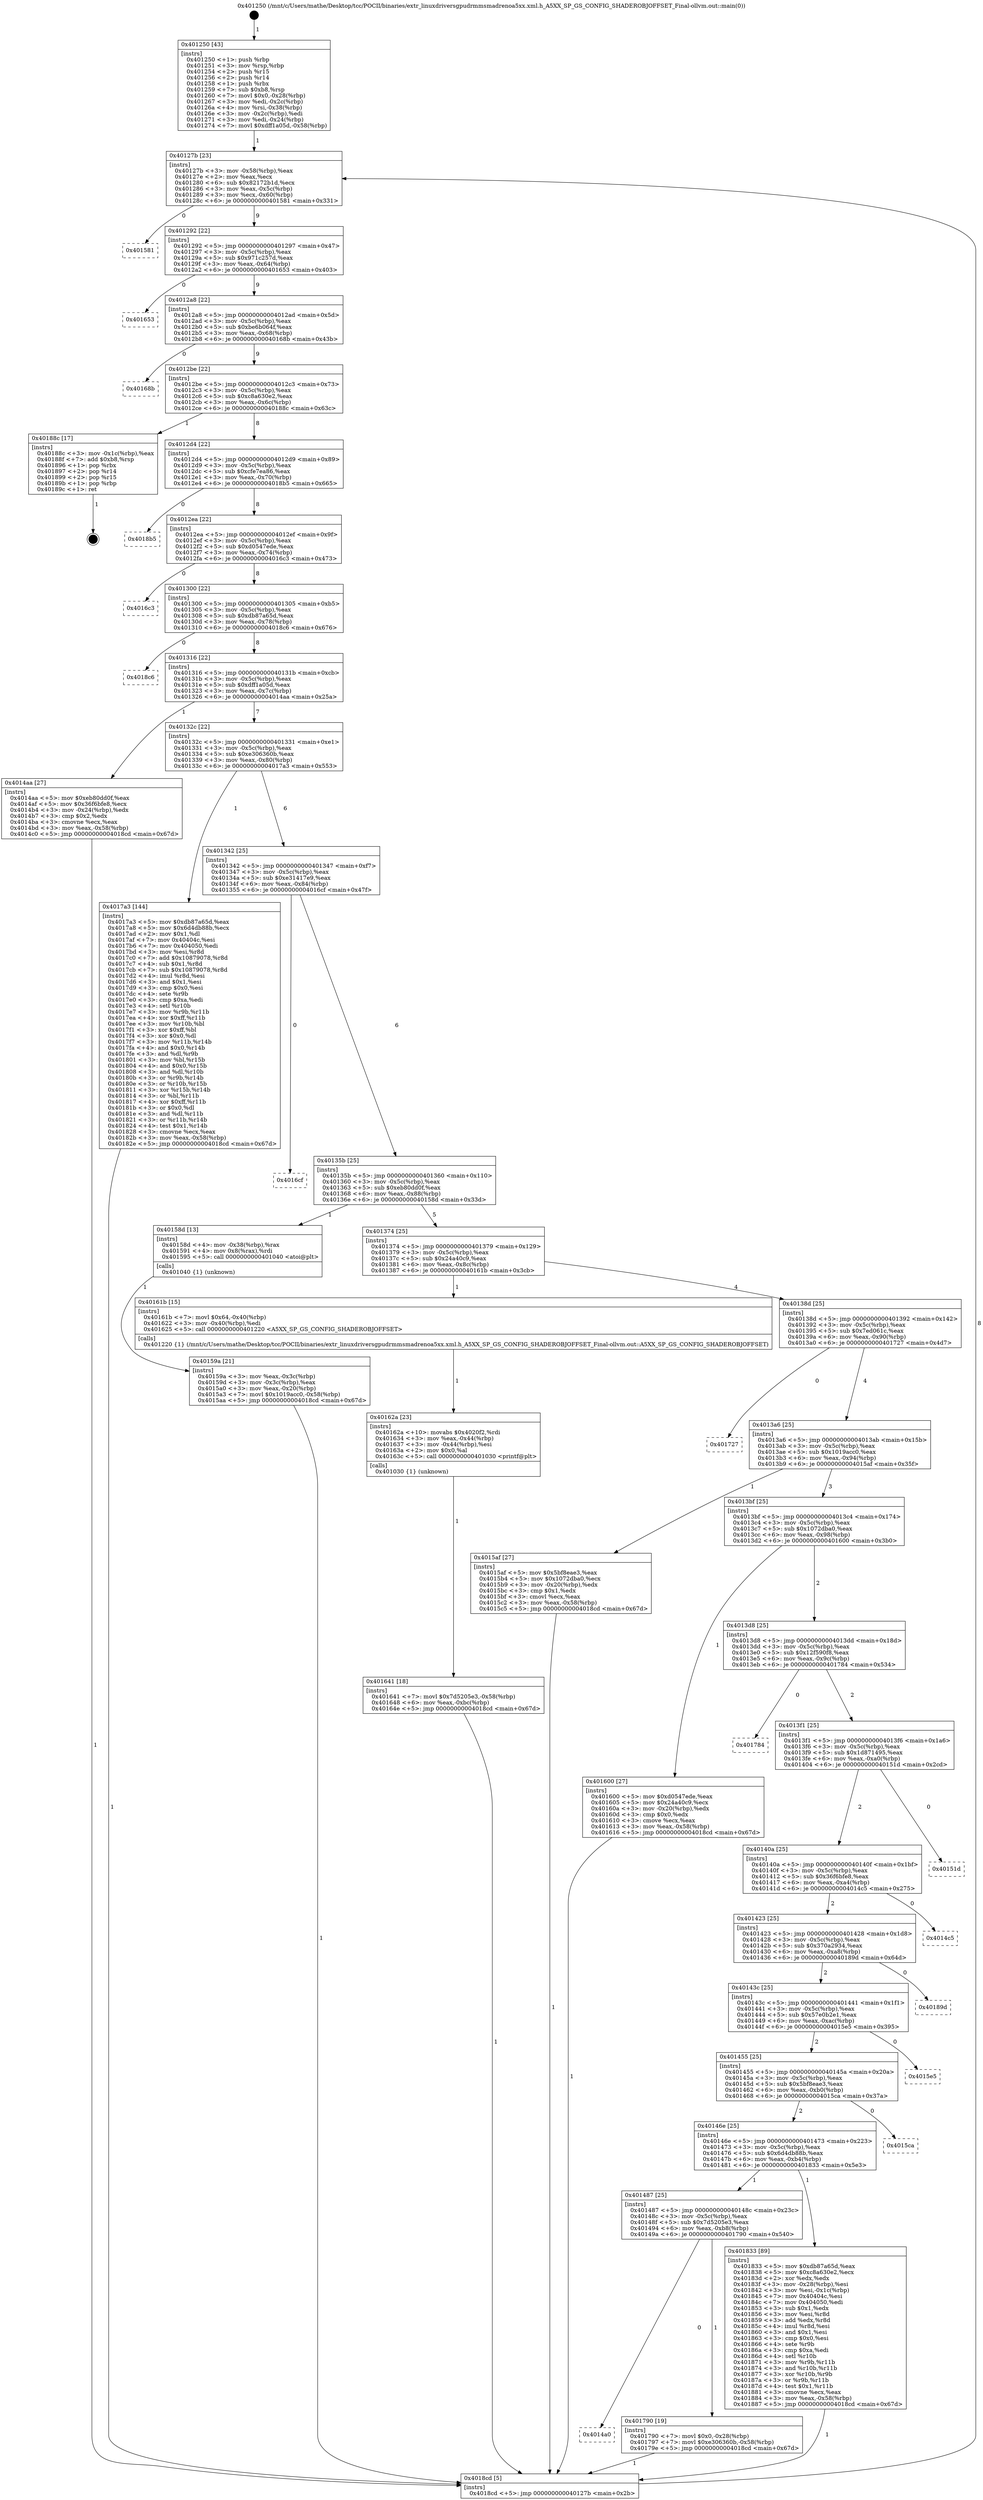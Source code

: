 digraph "0x401250" {
  label = "0x401250 (/mnt/c/Users/mathe/Desktop/tcc/POCII/binaries/extr_linuxdriversgpudrmmsmadrenoa5xx.xml.h_A5XX_SP_GS_CONFIG_SHADEROBJOFFSET_Final-ollvm.out::main(0))"
  labelloc = "t"
  node[shape=record]

  Entry [label="",width=0.3,height=0.3,shape=circle,fillcolor=black,style=filled]
  "0x40127b" [label="{
     0x40127b [23]\l
     | [instrs]\l
     &nbsp;&nbsp;0x40127b \<+3\>: mov -0x58(%rbp),%eax\l
     &nbsp;&nbsp;0x40127e \<+2\>: mov %eax,%ecx\l
     &nbsp;&nbsp;0x401280 \<+6\>: sub $0x82172b1d,%ecx\l
     &nbsp;&nbsp;0x401286 \<+3\>: mov %eax,-0x5c(%rbp)\l
     &nbsp;&nbsp;0x401289 \<+3\>: mov %ecx,-0x60(%rbp)\l
     &nbsp;&nbsp;0x40128c \<+6\>: je 0000000000401581 \<main+0x331\>\l
  }"]
  "0x401581" [label="{
     0x401581\l
  }", style=dashed]
  "0x401292" [label="{
     0x401292 [22]\l
     | [instrs]\l
     &nbsp;&nbsp;0x401292 \<+5\>: jmp 0000000000401297 \<main+0x47\>\l
     &nbsp;&nbsp;0x401297 \<+3\>: mov -0x5c(%rbp),%eax\l
     &nbsp;&nbsp;0x40129a \<+5\>: sub $0x971c257d,%eax\l
     &nbsp;&nbsp;0x40129f \<+3\>: mov %eax,-0x64(%rbp)\l
     &nbsp;&nbsp;0x4012a2 \<+6\>: je 0000000000401653 \<main+0x403\>\l
  }"]
  Exit [label="",width=0.3,height=0.3,shape=circle,fillcolor=black,style=filled,peripheries=2]
  "0x401653" [label="{
     0x401653\l
  }", style=dashed]
  "0x4012a8" [label="{
     0x4012a8 [22]\l
     | [instrs]\l
     &nbsp;&nbsp;0x4012a8 \<+5\>: jmp 00000000004012ad \<main+0x5d\>\l
     &nbsp;&nbsp;0x4012ad \<+3\>: mov -0x5c(%rbp),%eax\l
     &nbsp;&nbsp;0x4012b0 \<+5\>: sub $0xbe6b064f,%eax\l
     &nbsp;&nbsp;0x4012b5 \<+3\>: mov %eax,-0x68(%rbp)\l
     &nbsp;&nbsp;0x4012b8 \<+6\>: je 000000000040168b \<main+0x43b\>\l
  }"]
  "0x4014a0" [label="{
     0x4014a0\l
  }", style=dashed]
  "0x40168b" [label="{
     0x40168b\l
  }", style=dashed]
  "0x4012be" [label="{
     0x4012be [22]\l
     | [instrs]\l
     &nbsp;&nbsp;0x4012be \<+5\>: jmp 00000000004012c3 \<main+0x73\>\l
     &nbsp;&nbsp;0x4012c3 \<+3\>: mov -0x5c(%rbp),%eax\l
     &nbsp;&nbsp;0x4012c6 \<+5\>: sub $0xc8a630e2,%eax\l
     &nbsp;&nbsp;0x4012cb \<+3\>: mov %eax,-0x6c(%rbp)\l
     &nbsp;&nbsp;0x4012ce \<+6\>: je 000000000040188c \<main+0x63c\>\l
  }"]
  "0x401790" [label="{
     0x401790 [19]\l
     | [instrs]\l
     &nbsp;&nbsp;0x401790 \<+7\>: movl $0x0,-0x28(%rbp)\l
     &nbsp;&nbsp;0x401797 \<+7\>: movl $0xe306360b,-0x58(%rbp)\l
     &nbsp;&nbsp;0x40179e \<+5\>: jmp 00000000004018cd \<main+0x67d\>\l
  }"]
  "0x40188c" [label="{
     0x40188c [17]\l
     | [instrs]\l
     &nbsp;&nbsp;0x40188c \<+3\>: mov -0x1c(%rbp),%eax\l
     &nbsp;&nbsp;0x40188f \<+7\>: add $0xb8,%rsp\l
     &nbsp;&nbsp;0x401896 \<+1\>: pop %rbx\l
     &nbsp;&nbsp;0x401897 \<+2\>: pop %r14\l
     &nbsp;&nbsp;0x401899 \<+2\>: pop %r15\l
     &nbsp;&nbsp;0x40189b \<+1\>: pop %rbp\l
     &nbsp;&nbsp;0x40189c \<+1\>: ret\l
  }"]
  "0x4012d4" [label="{
     0x4012d4 [22]\l
     | [instrs]\l
     &nbsp;&nbsp;0x4012d4 \<+5\>: jmp 00000000004012d9 \<main+0x89\>\l
     &nbsp;&nbsp;0x4012d9 \<+3\>: mov -0x5c(%rbp),%eax\l
     &nbsp;&nbsp;0x4012dc \<+5\>: sub $0xcfe7ea86,%eax\l
     &nbsp;&nbsp;0x4012e1 \<+3\>: mov %eax,-0x70(%rbp)\l
     &nbsp;&nbsp;0x4012e4 \<+6\>: je 00000000004018b5 \<main+0x665\>\l
  }"]
  "0x401487" [label="{
     0x401487 [25]\l
     | [instrs]\l
     &nbsp;&nbsp;0x401487 \<+5\>: jmp 000000000040148c \<main+0x23c\>\l
     &nbsp;&nbsp;0x40148c \<+3\>: mov -0x5c(%rbp),%eax\l
     &nbsp;&nbsp;0x40148f \<+5\>: sub $0x7d5205e3,%eax\l
     &nbsp;&nbsp;0x401494 \<+6\>: mov %eax,-0xb8(%rbp)\l
     &nbsp;&nbsp;0x40149a \<+6\>: je 0000000000401790 \<main+0x540\>\l
  }"]
  "0x4018b5" [label="{
     0x4018b5\l
  }", style=dashed]
  "0x4012ea" [label="{
     0x4012ea [22]\l
     | [instrs]\l
     &nbsp;&nbsp;0x4012ea \<+5\>: jmp 00000000004012ef \<main+0x9f\>\l
     &nbsp;&nbsp;0x4012ef \<+3\>: mov -0x5c(%rbp),%eax\l
     &nbsp;&nbsp;0x4012f2 \<+5\>: sub $0xd0547ede,%eax\l
     &nbsp;&nbsp;0x4012f7 \<+3\>: mov %eax,-0x74(%rbp)\l
     &nbsp;&nbsp;0x4012fa \<+6\>: je 00000000004016c3 \<main+0x473\>\l
  }"]
  "0x401833" [label="{
     0x401833 [89]\l
     | [instrs]\l
     &nbsp;&nbsp;0x401833 \<+5\>: mov $0xdb87a65d,%eax\l
     &nbsp;&nbsp;0x401838 \<+5\>: mov $0xc8a630e2,%ecx\l
     &nbsp;&nbsp;0x40183d \<+2\>: xor %edx,%edx\l
     &nbsp;&nbsp;0x40183f \<+3\>: mov -0x28(%rbp),%esi\l
     &nbsp;&nbsp;0x401842 \<+3\>: mov %esi,-0x1c(%rbp)\l
     &nbsp;&nbsp;0x401845 \<+7\>: mov 0x40404c,%esi\l
     &nbsp;&nbsp;0x40184c \<+7\>: mov 0x404050,%edi\l
     &nbsp;&nbsp;0x401853 \<+3\>: sub $0x1,%edx\l
     &nbsp;&nbsp;0x401856 \<+3\>: mov %esi,%r8d\l
     &nbsp;&nbsp;0x401859 \<+3\>: add %edx,%r8d\l
     &nbsp;&nbsp;0x40185c \<+4\>: imul %r8d,%esi\l
     &nbsp;&nbsp;0x401860 \<+3\>: and $0x1,%esi\l
     &nbsp;&nbsp;0x401863 \<+3\>: cmp $0x0,%esi\l
     &nbsp;&nbsp;0x401866 \<+4\>: sete %r9b\l
     &nbsp;&nbsp;0x40186a \<+3\>: cmp $0xa,%edi\l
     &nbsp;&nbsp;0x40186d \<+4\>: setl %r10b\l
     &nbsp;&nbsp;0x401871 \<+3\>: mov %r9b,%r11b\l
     &nbsp;&nbsp;0x401874 \<+3\>: and %r10b,%r11b\l
     &nbsp;&nbsp;0x401877 \<+3\>: xor %r10b,%r9b\l
     &nbsp;&nbsp;0x40187a \<+3\>: or %r9b,%r11b\l
     &nbsp;&nbsp;0x40187d \<+4\>: test $0x1,%r11b\l
     &nbsp;&nbsp;0x401881 \<+3\>: cmovne %ecx,%eax\l
     &nbsp;&nbsp;0x401884 \<+3\>: mov %eax,-0x58(%rbp)\l
     &nbsp;&nbsp;0x401887 \<+5\>: jmp 00000000004018cd \<main+0x67d\>\l
  }"]
  "0x4016c3" [label="{
     0x4016c3\l
  }", style=dashed]
  "0x401300" [label="{
     0x401300 [22]\l
     | [instrs]\l
     &nbsp;&nbsp;0x401300 \<+5\>: jmp 0000000000401305 \<main+0xb5\>\l
     &nbsp;&nbsp;0x401305 \<+3\>: mov -0x5c(%rbp),%eax\l
     &nbsp;&nbsp;0x401308 \<+5\>: sub $0xdb87a65d,%eax\l
     &nbsp;&nbsp;0x40130d \<+3\>: mov %eax,-0x78(%rbp)\l
     &nbsp;&nbsp;0x401310 \<+6\>: je 00000000004018c6 \<main+0x676\>\l
  }"]
  "0x40146e" [label="{
     0x40146e [25]\l
     | [instrs]\l
     &nbsp;&nbsp;0x40146e \<+5\>: jmp 0000000000401473 \<main+0x223\>\l
     &nbsp;&nbsp;0x401473 \<+3\>: mov -0x5c(%rbp),%eax\l
     &nbsp;&nbsp;0x401476 \<+5\>: sub $0x6d4db88b,%eax\l
     &nbsp;&nbsp;0x40147b \<+6\>: mov %eax,-0xb4(%rbp)\l
     &nbsp;&nbsp;0x401481 \<+6\>: je 0000000000401833 \<main+0x5e3\>\l
  }"]
  "0x4018c6" [label="{
     0x4018c6\l
  }", style=dashed]
  "0x401316" [label="{
     0x401316 [22]\l
     | [instrs]\l
     &nbsp;&nbsp;0x401316 \<+5\>: jmp 000000000040131b \<main+0xcb\>\l
     &nbsp;&nbsp;0x40131b \<+3\>: mov -0x5c(%rbp),%eax\l
     &nbsp;&nbsp;0x40131e \<+5\>: sub $0xdff1a05d,%eax\l
     &nbsp;&nbsp;0x401323 \<+3\>: mov %eax,-0x7c(%rbp)\l
     &nbsp;&nbsp;0x401326 \<+6\>: je 00000000004014aa \<main+0x25a\>\l
  }"]
  "0x4015ca" [label="{
     0x4015ca\l
  }", style=dashed]
  "0x4014aa" [label="{
     0x4014aa [27]\l
     | [instrs]\l
     &nbsp;&nbsp;0x4014aa \<+5\>: mov $0xeb80dd0f,%eax\l
     &nbsp;&nbsp;0x4014af \<+5\>: mov $0x36f6bfe8,%ecx\l
     &nbsp;&nbsp;0x4014b4 \<+3\>: mov -0x24(%rbp),%edx\l
     &nbsp;&nbsp;0x4014b7 \<+3\>: cmp $0x2,%edx\l
     &nbsp;&nbsp;0x4014ba \<+3\>: cmovne %ecx,%eax\l
     &nbsp;&nbsp;0x4014bd \<+3\>: mov %eax,-0x58(%rbp)\l
     &nbsp;&nbsp;0x4014c0 \<+5\>: jmp 00000000004018cd \<main+0x67d\>\l
  }"]
  "0x40132c" [label="{
     0x40132c [22]\l
     | [instrs]\l
     &nbsp;&nbsp;0x40132c \<+5\>: jmp 0000000000401331 \<main+0xe1\>\l
     &nbsp;&nbsp;0x401331 \<+3\>: mov -0x5c(%rbp),%eax\l
     &nbsp;&nbsp;0x401334 \<+5\>: sub $0xe306360b,%eax\l
     &nbsp;&nbsp;0x401339 \<+3\>: mov %eax,-0x80(%rbp)\l
     &nbsp;&nbsp;0x40133c \<+6\>: je 00000000004017a3 \<main+0x553\>\l
  }"]
  "0x4018cd" [label="{
     0x4018cd [5]\l
     | [instrs]\l
     &nbsp;&nbsp;0x4018cd \<+5\>: jmp 000000000040127b \<main+0x2b\>\l
  }"]
  "0x401250" [label="{
     0x401250 [43]\l
     | [instrs]\l
     &nbsp;&nbsp;0x401250 \<+1\>: push %rbp\l
     &nbsp;&nbsp;0x401251 \<+3\>: mov %rsp,%rbp\l
     &nbsp;&nbsp;0x401254 \<+2\>: push %r15\l
     &nbsp;&nbsp;0x401256 \<+2\>: push %r14\l
     &nbsp;&nbsp;0x401258 \<+1\>: push %rbx\l
     &nbsp;&nbsp;0x401259 \<+7\>: sub $0xb8,%rsp\l
     &nbsp;&nbsp;0x401260 \<+7\>: movl $0x0,-0x28(%rbp)\l
     &nbsp;&nbsp;0x401267 \<+3\>: mov %edi,-0x2c(%rbp)\l
     &nbsp;&nbsp;0x40126a \<+4\>: mov %rsi,-0x38(%rbp)\l
     &nbsp;&nbsp;0x40126e \<+3\>: mov -0x2c(%rbp),%edi\l
     &nbsp;&nbsp;0x401271 \<+3\>: mov %edi,-0x24(%rbp)\l
     &nbsp;&nbsp;0x401274 \<+7\>: movl $0xdff1a05d,-0x58(%rbp)\l
  }"]
  "0x401455" [label="{
     0x401455 [25]\l
     | [instrs]\l
     &nbsp;&nbsp;0x401455 \<+5\>: jmp 000000000040145a \<main+0x20a\>\l
     &nbsp;&nbsp;0x40145a \<+3\>: mov -0x5c(%rbp),%eax\l
     &nbsp;&nbsp;0x40145d \<+5\>: sub $0x5bf8eae3,%eax\l
     &nbsp;&nbsp;0x401462 \<+6\>: mov %eax,-0xb0(%rbp)\l
     &nbsp;&nbsp;0x401468 \<+6\>: je 00000000004015ca \<main+0x37a\>\l
  }"]
  "0x4017a3" [label="{
     0x4017a3 [144]\l
     | [instrs]\l
     &nbsp;&nbsp;0x4017a3 \<+5\>: mov $0xdb87a65d,%eax\l
     &nbsp;&nbsp;0x4017a8 \<+5\>: mov $0x6d4db88b,%ecx\l
     &nbsp;&nbsp;0x4017ad \<+2\>: mov $0x1,%dl\l
     &nbsp;&nbsp;0x4017af \<+7\>: mov 0x40404c,%esi\l
     &nbsp;&nbsp;0x4017b6 \<+7\>: mov 0x404050,%edi\l
     &nbsp;&nbsp;0x4017bd \<+3\>: mov %esi,%r8d\l
     &nbsp;&nbsp;0x4017c0 \<+7\>: add $0x10879078,%r8d\l
     &nbsp;&nbsp;0x4017c7 \<+4\>: sub $0x1,%r8d\l
     &nbsp;&nbsp;0x4017cb \<+7\>: sub $0x10879078,%r8d\l
     &nbsp;&nbsp;0x4017d2 \<+4\>: imul %r8d,%esi\l
     &nbsp;&nbsp;0x4017d6 \<+3\>: and $0x1,%esi\l
     &nbsp;&nbsp;0x4017d9 \<+3\>: cmp $0x0,%esi\l
     &nbsp;&nbsp;0x4017dc \<+4\>: sete %r9b\l
     &nbsp;&nbsp;0x4017e0 \<+3\>: cmp $0xa,%edi\l
     &nbsp;&nbsp;0x4017e3 \<+4\>: setl %r10b\l
     &nbsp;&nbsp;0x4017e7 \<+3\>: mov %r9b,%r11b\l
     &nbsp;&nbsp;0x4017ea \<+4\>: xor $0xff,%r11b\l
     &nbsp;&nbsp;0x4017ee \<+3\>: mov %r10b,%bl\l
     &nbsp;&nbsp;0x4017f1 \<+3\>: xor $0xff,%bl\l
     &nbsp;&nbsp;0x4017f4 \<+3\>: xor $0x0,%dl\l
     &nbsp;&nbsp;0x4017f7 \<+3\>: mov %r11b,%r14b\l
     &nbsp;&nbsp;0x4017fa \<+4\>: and $0x0,%r14b\l
     &nbsp;&nbsp;0x4017fe \<+3\>: and %dl,%r9b\l
     &nbsp;&nbsp;0x401801 \<+3\>: mov %bl,%r15b\l
     &nbsp;&nbsp;0x401804 \<+4\>: and $0x0,%r15b\l
     &nbsp;&nbsp;0x401808 \<+3\>: and %dl,%r10b\l
     &nbsp;&nbsp;0x40180b \<+3\>: or %r9b,%r14b\l
     &nbsp;&nbsp;0x40180e \<+3\>: or %r10b,%r15b\l
     &nbsp;&nbsp;0x401811 \<+3\>: xor %r15b,%r14b\l
     &nbsp;&nbsp;0x401814 \<+3\>: or %bl,%r11b\l
     &nbsp;&nbsp;0x401817 \<+4\>: xor $0xff,%r11b\l
     &nbsp;&nbsp;0x40181b \<+3\>: or $0x0,%dl\l
     &nbsp;&nbsp;0x40181e \<+3\>: and %dl,%r11b\l
     &nbsp;&nbsp;0x401821 \<+3\>: or %r11b,%r14b\l
     &nbsp;&nbsp;0x401824 \<+4\>: test $0x1,%r14b\l
     &nbsp;&nbsp;0x401828 \<+3\>: cmovne %ecx,%eax\l
     &nbsp;&nbsp;0x40182b \<+3\>: mov %eax,-0x58(%rbp)\l
     &nbsp;&nbsp;0x40182e \<+5\>: jmp 00000000004018cd \<main+0x67d\>\l
  }"]
  "0x401342" [label="{
     0x401342 [25]\l
     | [instrs]\l
     &nbsp;&nbsp;0x401342 \<+5\>: jmp 0000000000401347 \<main+0xf7\>\l
     &nbsp;&nbsp;0x401347 \<+3\>: mov -0x5c(%rbp),%eax\l
     &nbsp;&nbsp;0x40134a \<+5\>: sub $0xe31417e9,%eax\l
     &nbsp;&nbsp;0x40134f \<+6\>: mov %eax,-0x84(%rbp)\l
     &nbsp;&nbsp;0x401355 \<+6\>: je 00000000004016cf \<main+0x47f\>\l
  }"]
  "0x4015e5" [label="{
     0x4015e5\l
  }", style=dashed]
  "0x4016cf" [label="{
     0x4016cf\l
  }", style=dashed]
  "0x40135b" [label="{
     0x40135b [25]\l
     | [instrs]\l
     &nbsp;&nbsp;0x40135b \<+5\>: jmp 0000000000401360 \<main+0x110\>\l
     &nbsp;&nbsp;0x401360 \<+3\>: mov -0x5c(%rbp),%eax\l
     &nbsp;&nbsp;0x401363 \<+5\>: sub $0xeb80dd0f,%eax\l
     &nbsp;&nbsp;0x401368 \<+6\>: mov %eax,-0x88(%rbp)\l
     &nbsp;&nbsp;0x40136e \<+6\>: je 000000000040158d \<main+0x33d\>\l
  }"]
  "0x40143c" [label="{
     0x40143c [25]\l
     | [instrs]\l
     &nbsp;&nbsp;0x40143c \<+5\>: jmp 0000000000401441 \<main+0x1f1\>\l
     &nbsp;&nbsp;0x401441 \<+3\>: mov -0x5c(%rbp),%eax\l
     &nbsp;&nbsp;0x401444 \<+5\>: sub $0x57e0b2e1,%eax\l
     &nbsp;&nbsp;0x401449 \<+6\>: mov %eax,-0xac(%rbp)\l
     &nbsp;&nbsp;0x40144f \<+6\>: je 00000000004015e5 \<main+0x395\>\l
  }"]
  "0x40158d" [label="{
     0x40158d [13]\l
     | [instrs]\l
     &nbsp;&nbsp;0x40158d \<+4\>: mov -0x38(%rbp),%rax\l
     &nbsp;&nbsp;0x401591 \<+4\>: mov 0x8(%rax),%rdi\l
     &nbsp;&nbsp;0x401595 \<+5\>: call 0000000000401040 \<atoi@plt\>\l
     | [calls]\l
     &nbsp;&nbsp;0x401040 \{1\} (unknown)\l
  }"]
  "0x401374" [label="{
     0x401374 [25]\l
     | [instrs]\l
     &nbsp;&nbsp;0x401374 \<+5\>: jmp 0000000000401379 \<main+0x129\>\l
     &nbsp;&nbsp;0x401379 \<+3\>: mov -0x5c(%rbp),%eax\l
     &nbsp;&nbsp;0x40137c \<+5\>: sub $0x24a40c9,%eax\l
     &nbsp;&nbsp;0x401381 \<+6\>: mov %eax,-0x8c(%rbp)\l
     &nbsp;&nbsp;0x401387 \<+6\>: je 000000000040161b \<main+0x3cb\>\l
  }"]
  "0x40159a" [label="{
     0x40159a [21]\l
     | [instrs]\l
     &nbsp;&nbsp;0x40159a \<+3\>: mov %eax,-0x3c(%rbp)\l
     &nbsp;&nbsp;0x40159d \<+3\>: mov -0x3c(%rbp),%eax\l
     &nbsp;&nbsp;0x4015a0 \<+3\>: mov %eax,-0x20(%rbp)\l
     &nbsp;&nbsp;0x4015a3 \<+7\>: movl $0x1019acc0,-0x58(%rbp)\l
     &nbsp;&nbsp;0x4015aa \<+5\>: jmp 00000000004018cd \<main+0x67d\>\l
  }"]
  "0x40189d" [label="{
     0x40189d\l
  }", style=dashed]
  "0x40161b" [label="{
     0x40161b [15]\l
     | [instrs]\l
     &nbsp;&nbsp;0x40161b \<+7\>: movl $0x64,-0x40(%rbp)\l
     &nbsp;&nbsp;0x401622 \<+3\>: mov -0x40(%rbp),%edi\l
     &nbsp;&nbsp;0x401625 \<+5\>: call 0000000000401220 \<A5XX_SP_GS_CONFIG_SHADEROBJOFFSET\>\l
     | [calls]\l
     &nbsp;&nbsp;0x401220 \{1\} (/mnt/c/Users/mathe/Desktop/tcc/POCII/binaries/extr_linuxdriversgpudrmmsmadrenoa5xx.xml.h_A5XX_SP_GS_CONFIG_SHADEROBJOFFSET_Final-ollvm.out::A5XX_SP_GS_CONFIG_SHADEROBJOFFSET)\l
  }"]
  "0x40138d" [label="{
     0x40138d [25]\l
     | [instrs]\l
     &nbsp;&nbsp;0x40138d \<+5\>: jmp 0000000000401392 \<main+0x142\>\l
     &nbsp;&nbsp;0x401392 \<+3\>: mov -0x5c(%rbp),%eax\l
     &nbsp;&nbsp;0x401395 \<+5\>: sub $0x7ed061c,%eax\l
     &nbsp;&nbsp;0x40139a \<+6\>: mov %eax,-0x90(%rbp)\l
     &nbsp;&nbsp;0x4013a0 \<+6\>: je 0000000000401727 \<main+0x4d7\>\l
  }"]
  "0x401423" [label="{
     0x401423 [25]\l
     | [instrs]\l
     &nbsp;&nbsp;0x401423 \<+5\>: jmp 0000000000401428 \<main+0x1d8\>\l
     &nbsp;&nbsp;0x401428 \<+3\>: mov -0x5c(%rbp),%eax\l
     &nbsp;&nbsp;0x40142b \<+5\>: sub $0x370a2934,%eax\l
     &nbsp;&nbsp;0x401430 \<+6\>: mov %eax,-0xa8(%rbp)\l
     &nbsp;&nbsp;0x401436 \<+6\>: je 000000000040189d \<main+0x64d\>\l
  }"]
  "0x401727" [label="{
     0x401727\l
  }", style=dashed]
  "0x4013a6" [label="{
     0x4013a6 [25]\l
     | [instrs]\l
     &nbsp;&nbsp;0x4013a6 \<+5\>: jmp 00000000004013ab \<main+0x15b\>\l
     &nbsp;&nbsp;0x4013ab \<+3\>: mov -0x5c(%rbp),%eax\l
     &nbsp;&nbsp;0x4013ae \<+5\>: sub $0x1019acc0,%eax\l
     &nbsp;&nbsp;0x4013b3 \<+6\>: mov %eax,-0x94(%rbp)\l
     &nbsp;&nbsp;0x4013b9 \<+6\>: je 00000000004015af \<main+0x35f\>\l
  }"]
  "0x4014c5" [label="{
     0x4014c5\l
  }", style=dashed]
  "0x4015af" [label="{
     0x4015af [27]\l
     | [instrs]\l
     &nbsp;&nbsp;0x4015af \<+5\>: mov $0x5bf8eae3,%eax\l
     &nbsp;&nbsp;0x4015b4 \<+5\>: mov $0x1072dba0,%ecx\l
     &nbsp;&nbsp;0x4015b9 \<+3\>: mov -0x20(%rbp),%edx\l
     &nbsp;&nbsp;0x4015bc \<+3\>: cmp $0x1,%edx\l
     &nbsp;&nbsp;0x4015bf \<+3\>: cmovl %ecx,%eax\l
     &nbsp;&nbsp;0x4015c2 \<+3\>: mov %eax,-0x58(%rbp)\l
     &nbsp;&nbsp;0x4015c5 \<+5\>: jmp 00000000004018cd \<main+0x67d\>\l
  }"]
  "0x4013bf" [label="{
     0x4013bf [25]\l
     | [instrs]\l
     &nbsp;&nbsp;0x4013bf \<+5\>: jmp 00000000004013c4 \<main+0x174\>\l
     &nbsp;&nbsp;0x4013c4 \<+3\>: mov -0x5c(%rbp),%eax\l
     &nbsp;&nbsp;0x4013c7 \<+5\>: sub $0x1072dba0,%eax\l
     &nbsp;&nbsp;0x4013cc \<+6\>: mov %eax,-0x98(%rbp)\l
     &nbsp;&nbsp;0x4013d2 \<+6\>: je 0000000000401600 \<main+0x3b0\>\l
  }"]
  "0x40140a" [label="{
     0x40140a [25]\l
     | [instrs]\l
     &nbsp;&nbsp;0x40140a \<+5\>: jmp 000000000040140f \<main+0x1bf\>\l
     &nbsp;&nbsp;0x40140f \<+3\>: mov -0x5c(%rbp),%eax\l
     &nbsp;&nbsp;0x401412 \<+5\>: sub $0x36f6bfe8,%eax\l
     &nbsp;&nbsp;0x401417 \<+6\>: mov %eax,-0xa4(%rbp)\l
     &nbsp;&nbsp;0x40141d \<+6\>: je 00000000004014c5 \<main+0x275\>\l
  }"]
  "0x401600" [label="{
     0x401600 [27]\l
     | [instrs]\l
     &nbsp;&nbsp;0x401600 \<+5\>: mov $0xd0547ede,%eax\l
     &nbsp;&nbsp;0x401605 \<+5\>: mov $0x24a40c9,%ecx\l
     &nbsp;&nbsp;0x40160a \<+3\>: mov -0x20(%rbp),%edx\l
     &nbsp;&nbsp;0x40160d \<+3\>: cmp $0x0,%edx\l
     &nbsp;&nbsp;0x401610 \<+3\>: cmove %ecx,%eax\l
     &nbsp;&nbsp;0x401613 \<+3\>: mov %eax,-0x58(%rbp)\l
     &nbsp;&nbsp;0x401616 \<+5\>: jmp 00000000004018cd \<main+0x67d\>\l
  }"]
  "0x4013d8" [label="{
     0x4013d8 [25]\l
     | [instrs]\l
     &nbsp;&nbsp;0x4013d8 \<+5\>: jmp 00000000004013dd \<main+0x18d\>\l
     &nbsp;&nbsp;0x4013dd \<+3\>: mov -0x5c(%rbp),%eax\l
     &nbsp;&nbsp;0x4013e0 \<+5\>: sub $0x12f590f8,%eax\l
     &nbsp;&nbsp;0x4013e5 \<+6\>: mov %eax,-0x9c(%rbp)\l
     &nbsp;&nbsp;0x4013eb \<+6\>: je 0000000000401784 \<main+0x534\>\l
  }"]
  "0x40162a" [label="{
     0x40162a [23]\l
     | [instrs]\l
     &nbsp;&nbsp;0x40162a \<+10\>: movabs $0x4020f2,%rdi\l
     &nbsp;&nbsp;0x401634 \<+3\>: mov %eax,-0x44(%rbp)\l
     &nbsp;&nbsp;0x401637 \<+3\>: mov -0x44(%rbp),%esi\l
     &nbsp;&nbsp;0x40163a \<+2\>: mov $0x0,%al\l
     &nbsp;&nbsp;0x40163c \<+5\>: call 0000000000401030 \<printf@plt\>\l
     | [calls]\l
     &nbsp;&nbsp;0x401030 \{1\} (unknown)\l
  }"]
  "0x401641" [label="{
     0x401641 [18]\l
     | [instrs]\l
     &nbsp;&nbsp;0x401641 \<+7\>: movl $0x7d5205e3,-0x58(%rbp)\l
     &nbsp;&nbsp;0x401648 \<+6\>: mov %eax,-0xbc(%rbp)\l
     &nbsp;&nbsp;0x40164e \<+5\>: jmp 00000000004018cd \<main+0x67d\>\l
  }"]
  "0x40151d" [label="{
     0x40151d\l
  }", style=dashed]
  "0x401784" [label="{
     0x401784\l
  }", style=dashed]
  "0x4013f1" [label="{
     0x4013f1 [25]\l
     | [instrs]\l
     &nbsp;&nbsp;0x4013f1 \<+5\>: jmp 00000000004013f6 \<main+0x1a6\>\l
     &nbsp;&nbsp;0x4013f6 \<+3\>: mov -0x5c(%rbp),%eax\l
     &nbsp;&nbsp;0x4013f9 \<+5\>: sub $0x1d871495,%eax\l
     &nbsp;&nbsp;0x4013fe \<+6\>: mov %eax,-0xa0(%rbp)\l
     &nbsp;&nbsp;0x401404 \<+6\>: je 000000000040151d \<main+0x2cd\>\l
  }"]
  Entry -> "0x401250" [label=" 1"]
  "0x40127b" -> "0x401581" [label=" 0"]
  "0x40127b" -> "0x401292" [label=" 9"]
  "0x40188c" -> Exit [label=" 1"]
  "0x401292" -> "0x401653" [label=" 0"]
  "0x401292" -> "0x4012a8" [label=" 9"]
  "0x401833" -> "0x4018cd" [label=" 1"]
  "0x4012a8" -> "0x40168b" [label=" 0"]
  "0x4012a8" -> "0x4012be" [label=" 9"]
  "0x4017a3" -> "0x4018cd" [label=" 1"]
  "0x4012be" -> "0x40188c" [label=" 1"]
  "0x4012be" -> "0x4012d4" [label=" 8"]
  "0x401790" -> "0x4018cd" [label=" 1"]
  "0x4012d4" -> "0x4018b5" [label=" 0"]
  "0x4012d4" -> "0x4012ea" [label=" 8"]
  "0x401487" -> "0x401790" [label=" 1"]
  "0x4012ea" -> "0x4016c3" [label=" 0"]
  "0x4012ea" -> "0x401300" [label=" 8"]
  "0x401487" -> "0x4014a0" [label=" 0"]
  "0x401300" -> "0x4018c6" [label=" 0"]
  "0x401300" -> "0x401316" [label=" 8"]
  "0x40146e" -> "0x401833" [label=" 1"]
  "0x401316" -> "0x4014aa" [label=" 1"]
  "0x401316" -> "0x40132c" [label=" 7"]
  "0x4014aa" -> "0x4018cd" [label=" 1"]
  "0x401250" -> "0x40127b" [label=" 1"]
  "0x4018cd" -> "0x40127b" [label=" 8"]
  "0x40146e" -> "0x401487" [label=" 1"]
  "0x40132c" -> "0x4017a3" [label=" 1"]
  "0x40132c" -> "0x401342" [label=" 6"]
  "0x401455" -> "0x4015ca" [label=" 0"]
  "0x401342" -> "0x4016cf" [label=" 0"]
  "0x401342" -> "0x40135b" [label=" 6"]
  "0x401455" -> "0x40146e" [label=" 2"]
  "0x40135b" -> "0x40158d" [label=" 1"]
  "0x40135b" -> "0x401374" [label=" 5"]
  "0x40158d" -> "0x40159a" [label=" 1"]
  "0x40159a" -> "0x4018cd" [label=" 1"]
  "0x40143c" -> "0x4015e5" [label=" 0"]
  "0x401374" -> "0x40161b" [label=" 1"]
  "0x401374" -> "0x40138d" [label=" 4"]
  "0x40143c" -> "0x401455" [label=" 2"]
  "0x40138d" -> "0x401727" [label=" 0"]
  "0x40138d" -> "0x4013a6" [label=" 4"]
  "0x401423" -> "0x40189d" [label=" 0"]
  "0x4013a6" -> "0x4015af" [label=" 1"]
  "0x4013a6" -> "0x4013bf" [label=" 3"]
  "0x4015af" -> "0x4018cd" [label=" 1"]
  "0x401423" -> "0x40143c" [label=" 2"]
  "0x4013bf" -> "0x401600" [label=" 1"]
  "0x4013bf" -> "0x4013d8" [label=" 2"]
  "0x401600" -> "0x4018cd" [label=" 1"]
  "0x40161b" -> "0x40162a" [label=" 1"]
  "0x40162a" -> "0x401641" [label=" 1"]
  "0x401641" -> "0x4018cd" [label=" 1"]
  "0x40140a" -> "0x4014c5" [label=" 0"]
  "0x4013d8" -> "0x401784" [label=" 0"]
  "0x4013d8" -> "0x4013f1" [label=" 2"]
  "0x40140a" -> "0x401423" [label=" 2"]
  "0x4013f1" -> "0x40151d" [label=" 0"]
  "0x4013f1" -> "0x40140a" [label=" 2"]
}
